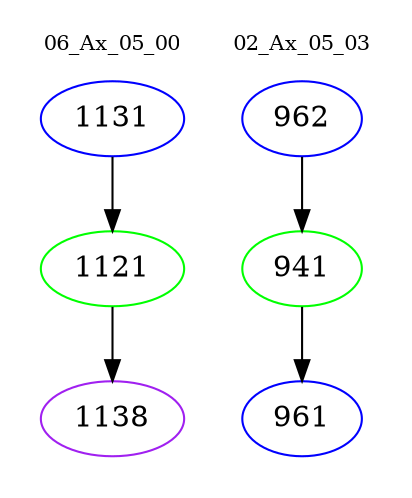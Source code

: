 digraph{
subgraph cluster_0 {
color = white
label = "06_Ax_05_00";
fontsize=10;
T0_1131 [label="1131", color="blue"]
T0_1131 -> T0_1121 [color="black"]
T0_1121 [label="1121", color="green"]
T0_1121 -> T0_1138 [color="black"]
T0_1138 [label="1138", color="purple"]
}
subgraph cluster_1 {
color = white
label = "02_Ax_05_03";
fontsize=10;
T1_962 [label="962", color="blue"]
T1_962 -> T1_941 [color="black"]
T1_941 [label="941", color="green"]
T1_941 -> T1_961 [color="black"]
T1_961 [label="961", color="blue"]
}
}
